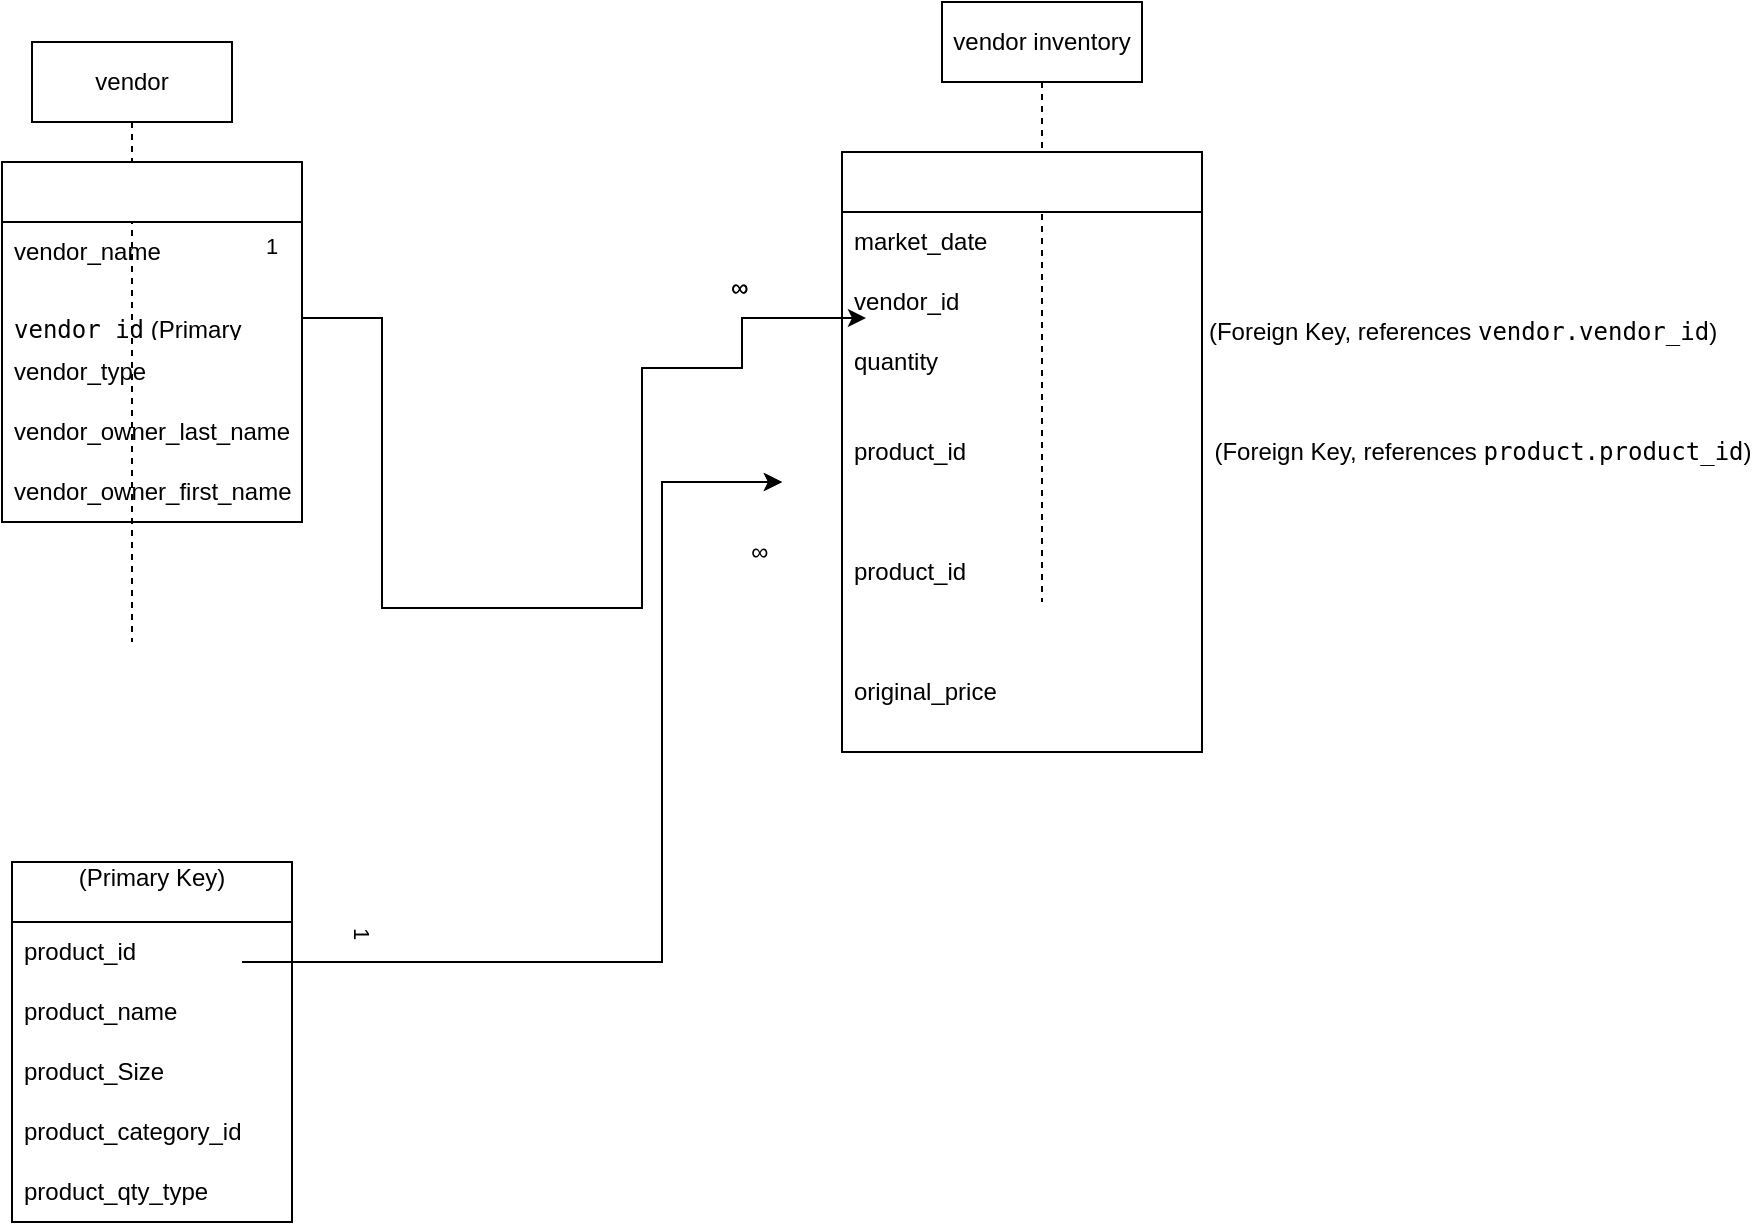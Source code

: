 <mxfile version="24.7.16">
  <diagram name="Page-1" id="2YBvvXClWsGukQMizWep">
    <mxGraphModel dx="1434" dy="772" grid="1" gridSize="10" guides="1" tooltips="1" connect="1" arrows="1" fold="1" page="1" pageScale="1" pageWidth="850" pageHeight="1100" math="0" shadow="0">
      <root>
        <mxCell id="0" />
        <mxCell id="1" parent="0" />
        <mxCell id="aM9ryv3xv72pqoxQDRHE-1" value="vendor" style="shape=umlLifeline;perimeter=lifelinePerimeter;whiteSpace=wrap;html=1;container=0;dropTarget=0;collapsible=0;recursiveResize=0;outlineConnect=0;portConstraint=eastwest;newEdgeStyle={&quot;edgeStyle&quot;:&quot;elbowEdgeStyle&quot;,&quot;elbow&quot;:&quot;vertical&quot;,&quot;curved&quot;:0,&quot;rounded&quot;:0};" parent="1" vertex="1">
          <mxGeometry x="45" y="30" width="100" height="300" as="geometry" />
        </mxCell>
        <mxCell id="aM9ryv3xv72pqoxQDRHE-5" value="vendor inventory" style="shape=umlLifeline;perimeter=lifelinePerimeter;whiteSpace=wrap;html=1;container=0;dropTarget=0;collapsible=0;recursiveResize=0;outlineConnect=0;portConstraint=eastwest;newEdgeStyle={&quot;edgeStyle&quot;:&quot;elbowEdgeStyle&quot;,&quot;elbow&quot;:&quot;vertical&quot;,&quot;curved&quot;:0,&quot;rounded&quot;:0};" parent="1" vertex="1">
          <mxGeometry x="500" y="10" width="100" height="300" as="geometry" />
        </mxCell>
        <mxCell id="XHSUDFK24G948MOUBq38-1" value="&lt;span style=&quot;color: rgba(0, 0, 0, 0); font-family: monospace; font-size: 0px; text-align: start; text-wrap: nowrap;&quot;&gt;%3CmxGraphModel%3E%3Croot%3E%3CmxCell%20id%3D%220%22%2F%3E%3CmxCell%20id%3D%221%22%20parent%3D%220%22%2F%3E%3CmxCell%20id%3D%222%22%20value%3D%22vendor%22%20style%3D%22shape%3DumlLifeline%3Bperimeter%3DlifelinePerimeter%3BwhiteSpace%3Dwrap%3Bhtml%3D1%3Bcontainer%3D0%3BdropTarget%3D0%3Bcollapsible%3D0%3BrecursiveResize%3D0%3BoutlineConnect%3D0%3BportConstraint%3Deastwest%3BnewEdgeStyle%3D%7B%26quot%3BedgeStyle%26quot%3B%3A%26quot%3BelbowEdgeStyle%26quot%3B%2C%26quot%3Belbow%26quot%3B%3A%26quot%3Bvertical%26quot%3B%2C%26quot%3Bcurved%26quot%3B%3A0%2C%26quot%3Brounded%26quot%3B%3A0%7D%3B%22%20vertex%3D%221%22%20parent%3D%221%22%3E%3CmxGeometry%20x%3D%2245%22%20y%3D%2230%22%20width%3D%22100%22%20height%3D%22300%22%20as%3D%22geometry%22%2F%3E%3C%2FmxCell%3E%3C%2Froot%3E%3C%2FmxGraphModel%3E&lt;/span&gt;" style="swimlane;fontStyle=0;childLayout=stackLayout;horizontal=1;startSize=30;horizontalStack=0;resizeParent=1;resizeParentMax=0;resizeLast=0;collapsible=1;marginBottom=0;whiteSpace=wrap;html=1;" vertex="1" parent="1">
          <mxGeometry x="30" y="90" width="150" height="180" as="geometry" />
        </mxCell>
        <mxCell id="XHSUDFK24G948MOUBq38-2" value="vendor_name" style="text;strokeColor=none;fillColor=none;align=left;verticalAlign=middle;spacingLeft=4;spacingRight=4;overflow=hidden;points=[[0,0.5],[1,0.5]];portConstraint=eastwest;rotatable=0;whiteSpace=wrap;html=1;" vertex="1" parent="XHSUDFK24G948MOUBq38-1">
          <mxGeometry y="30" width="150" height="30" as="geometry" />
        </mxCell>
        <mxCell id="XHSUDFK24G948MOUBq38-18" value="&#xa;&lt;code&gt;vendor_id&lt;/code&gt; (Primary Key)&#xa;&#xa;" style="text;strokeColor=none;fillColor=none;align=left;verticalAlign=middle;spacingLeft=4;spacingRight=4;overflow=hidden;points=[[0,0.5],[1,0.5]];portConstraint=eastwest;rotatable=0;whiteSpace=wrap;html=1;" vertex="1" parent="XHSUDFK24G948MOUBq38-1">
          <mxGeometry y="60" width="150" height="30" as="geometry" />
        </mxCell>
        <mxCell id="XHSUDFK24G948MOUBq38-3" value="vendor_type" style="text;strokeColor=none;fillColor=none;align=left;verticalAlign=middle;spacingLeft=4;spacingRight=4;overflow=hidden;points=[[0,0.5],[1,0.5]];portConstraint=eastwest;rotatable=0;whiteSpace=wrap;html=1;" vertex="1" parent="XHSUDFK24G948MOUBq38-1">
          <mxGeometry y="90" width="150" height="30" as="geometry" />
        </mxCell>
        <mxCell id="XHSUDFK24G948MOUBq38-13" value="vendor_owner_last_name" style="text;strokeColor=none;fillColor=none;align=left;verticalAlign=middle;spacingLeft=4;spacingRight=4;overflow=hidden;points=[[0,0.5],[1,0.5]];portConstraint=eastwest;rotatable=0;whiteSpace=wrap;html=1;" vertex="1" parent="XHSUDFK24G948MOUBq38-1">
          <mxGeometry y="120" width="150" height="30" as="geometry" />
        </mxCell>
        <mxCell id="XHSUDFK24G948MOUBq38-4" value="vendor_owner_first_name" style="text;strokeColor=none;fillColor=none;align=left;verticalAlign=middle;spacingLeft=4;spacingRight=4;overflow=hidden;points=[[0,0.5],[1,0.5]];portConstraint=eastwest;rotatable=0;whiteSpace=wrap;html=1;" vertex="1" parent="XHSUDFK24G948MOUBq38-1">
          <mxGeometry y="150" width="150" height="30" as="geometry" />
        </mxCell>
        <mxCell id="XHSUDFK24G948MOUBq38-6" style="edgeStyle=orthogonalEdgeStyle;rounded=0;orthogonalLoop=1;jettySize=auto;html=1;exitX=1;exitY=0.5;exitDx=0;exitDy=0;entryX=0.011;entryY=0.167;entryDx=0;entryDy=0;entryPerimeter=0;" edge="1" parent="1">
          <mxGeometry relative="1" as="geometry">
            <mxPoint x="461.98" y="168.01" as="targetPoint" />
            <mxPoint x="180" y="168" as="sourcePoint" />
            <Array as="points">
              <mxPoint x="220" y="168" />
              <mxPoint x="220" y="313" />
              <mxPoint x="350" y="313" />
              <mxPoint x="350" y="193" />
              <mxPoint x="400" y="193" />
              <mxPoint x="400" y="168" />
            </Array>
          </mxGeometry>
        </mxCell>
        <mxCell id="XHSUDFK24G948MOUBq38-7" value="" style="swimlane;fontStyle=0;childLayout=stackLayout;horizontal=1;startSize=30;horizontalStack=0;resizeParent=1;resizeParentMax=0;resizeLast=0;collapsible=1;marginBottom=0;whiteSpace=wrap;html=1;" vertex="1" parent="1">
          <mxGeometry x="450" y="85" width="180" height="300" as="geometry" />
        </mxCell>
        <mxCell id="XHSUDFK24G948MOUBq38-8" value="market_date" style="text;strokeColor=none;fillColor=none;align=left;verticalAlign=middle;spacingLeft=4;spacingRight=4;overflow=hidden;points=[[0,0.5],[1,0.5]];portConstraint=eastwest;rotatable=0;whiteSpace=wrap;html=1;" vertex="1" parent="XHSUDFK24G948MOUBq38-7">
          <mxGeometry y="30" width="180" height="30" as="geometry" />
        </mxCell>
        <mxCell id="XHSUDFK24G948MOUBq38-17" value="vendor_id" style="text;strokeColor=none;fillColor=none;align=left;verticalAlign=middle;spacingLeft=4;spacingRight=4;overflow=hidden;points=[[0,0.5],[1,0.5]];portConstraint=eastwest;rotatable=0;whiteSpace=wrap;html=1;" vertex="1" parent="XHSUDFK24G948MOUBq38-7">
          <mxGeometry y="60" width="180" height="30" as="geometry" />
        </mxCell>
        <mxCell id="XHSUDFK24G948MOUBq38-16" value="quantity" style="text;strokeColor=none;fillColor=none;align=left;verticalAlign=middle;spacingLeft=4;spacingRight=4;overflow=hidden;points=[[0,0.5],[1,0.5]];portConstraint=eastwest;rotatable=0;whiteSpace=wrap;html=1;" vertex="1" parent="XHSUDFK24G948MOUBq38-7">
          <mxGeometry y="90" width="180" height="30" as="geometry" />
        </mxCell>
        <mxCell id="XHSUDFK24G948MOUBq38-41" value="product_id" style="text;strokeColor=none;fillColor=none;align=left;verticalAlign=middle;spacingLeft=4;spacingRight=4;overflow=hidden;points=[[0,0.5],[1,0.5]];portConstraint=eastwest;rotatable=0;whiteSpace=wrap;html=1;" vertex="1" parent="XHSUDFK24G948MOUBq38-7">
          <mxGeometry y="120" width="180" height="60" as="geometry" />
        </mxCell>
        <mxCell id="XHSUDFK24G948MOUBq38-10" value="product_id" style="text;strokeColor=none;fillColor=none;align=left;verticalAlign=middle;spacingLeft=4;spacingRight=4;overflow=hidden;points=[[0,0.5],[1,0.5]];portConstraint=eastwest;rotatable=0;whiteSpace=wrap;html=1;" vertex="1" parent="XHSUDFK24G948MOUBq38-7">
          <mxGeometry y="180" width="180" height="60" as="geometry" />
        </mxCell>
        <mxCell id="XHSUDFK24G948MOUBq38-15" value="original_price" style="text;strokeColor=none;fillColor=none;align=left;verticalAlign=middle;spacingLeft=4;spacingRight=4;overflow=hidden;points=[[0,0.5],[1,0.5]];portConstraint=eastwest;rotatable=0;whiteSpace=wrap;html=1;" vertex="1" parent="XHSUDFK24G948MOUBq38-7">
          <mxGeometry y="240" width="180" height="60" as="geometry" />
        </mxCell>
        <mxCell id="XHSUDFK24G948MOUBq38-20" value="&#xa;(Primary Key)&#xa;&#xa;" style="swimlane;fontStyle=0;childLayout=stackLayout;horizontal=1;startSize=30;horizontalStack=0;resizeParent=1;resizeParentMax=0;resizeLast=0;collapsible=1;marginBottom=0;whiteSpace=wrap;html=1;" vertex="1" parent="1">
          <mxGeometry x="35" y="440" width="140" height="180" as="geometry" />
        </mxCell>
        <mxCell id="XHSUDFK24G948MOUBq38-21" value="product_id" style="text;strokeColor=none;fillColor=none;align=left;verticalAlign=middle;spacingLeft=4;spacingRight=4;overflow=hidden;points=[[0,0.5],[1,0.5]];portConstraint=eastwest;rotatable=0;whiteSpace=wrap;html=1;" vertex="1" parent="XHSUDFK24G948MOUBq38-20">
          <mxGeometry y="30" width="140" height="30" as="geometry" />
        </mxCell>
        <mxCell id="XHSUDFK24G948MOUBq38-22" value="product_name" style="text;strokeColor=none;fillColor=none;align=left;verticalAlign=middle;spacingLeft=4;spacingRight=4;overflow=hidden;points=[[0,0.5],[1,0.5]];portConstraint=eastwest;rotatable=0;whiteSpace=wrap;html=1;" vertex="1" parent="XHSUDFK24G948MOUBq38-20">
          <mxGeometry y="60" width="140" height="30" as="geometry" />
        </mxCell>
        <mxCell id="XHSUDFK24G948MOUBq38-39" value="product_Size" style="text;strokeColor=none;fillColor=none;align=left;verticalAlign=middle;spacingLeft=4;spacingRight=4;overflow=hidden;points=[[0,0.5],[1,0.5]];portConstraint=eastwest;rotatable=0;whiteSpace=wrap;html=1;" vertex="1" parent="XHSUDFK24G948MOUBq38-20">
          <mxGeometry y="90" width="140" height="30" as="geometry" />
        </mxCell>
        <mxCell id="XHSUDFK24G948MOUBq38-23" value="product_category_id" style="text;strokeColor=none;fillColor=none;align=left;verticalAlign=middle;spacingLeft=4;spacingRight=4;overflow=hidden;points=[[0,0.5],[1,0.5]];portConstraint=eastwest;rotatable=0;whiteSpace=wrap;html=1;" vertex="1" parent="XHSUDFK24G948MOUBq38-20">
          <mxGeometry y="120" width="140" height="30" as="geometry" />
        </mxCell>
        <mxCell id="XHSUDFK24G948MOUBq38-40" value="product_qty_type" style="text;strokeColor=none;fillColor=none;align=left;verticalAlign=middle;spacingLeft=4;spacingRight=4;overflow=hidden;points=[[0,0.5],[1,0.5]];portConstraint=eastwest;rotatable=0;whiteSpace=wrap;html=1;" vertex="1" parent="XHSUDFK24G948MOUBq38-20">
          <mxGeometry y="150" width="140" height="30" as="geometry" />
        </mxCell>
        <mxCell id="XHSUDFK24G948MOUBq38-37" value="∞&amp;nbsp;&lt;strong&gt;&lt;/strong&gt;" style="text;html=1;align=center;verticalAlign=middle;resizable=0;points=[];autosize=1;strokeColor=none;fillColor=none;" vertex="1" parent="1">
          <mxGeometry x="380" y="138" width="40" height="30" as="geometry" />
        </mxCell>
        <mxCell id="XHSUDFK24G948MOUBq38-38" value="&lt;span style=&quot;color: rgb(0, 0, 0); font-family: Helvetica; font-size: 11px; font-style: normal; font-variant-ligatures: normal; font-variant-caps: normal; font-weight: 400; letter-spacing: normal; orphans: 2; text-align: center; text-indent: 0px; text-transform: none; widows: 2; word-spacing: 0px; -webkit-text-stroke-width: 0px; white-space: nowrap; background-color: rgb(255, 255, 255); text-decoration-thickness: initial; text-decoration-style: initial; text-decoration-color: initial; display: inline !important; float: none;&quot;&gt;1&lt;/span&gt;" style="text;whiteSpace=wrap;html=1;" vertex="1" parent="1">
          <mxGeometry x="160" y="118" width="50" height="50" as="geometry" />
        </mxCell>
        <mxCell id="XHSUDFK24G948MOUBq38-34" style="edgeStyle=orthogonalEdgeStyle;rounded=0;orthogonalLoop=1;jettySize=auto;html=1;" edge="1" parent="1">
          <mxGeometry relative="1" as="geometry">
            <mxPoint x="420" y="250" as="targetPoint" />
            <mxPoint x="150" y="490" as="sourcePoint" />
            <Array as="points">
              <mxPoint x="360" y="490" />
              <mxPoint x="360" y="250" />
            </Array>
          </mxGeometry>
        </mxCell>
        <mxCell id="XHSUDFK24G948MOUBq38-42" style="edgeStyle=orthogonalEdgeStyle;rounded=0;orthogonalLoop=1;jettySize=auto;html=1;" edge="1" parent="1">
          <mxGeometry relative="1" as="geometry">
            <mxPoint x="420" y="250" as="targetPoint" />
            <mxPoint x="150" y="490" as="sourcePoint" />
            <Array as="points">
              <mxPoint x="360" y="490" />
              <mxPoint x="360" y="250" />
            </Array>
          </mxGeometry>
        </mxCell>
        <mxCell id="XHSUDFK24G948MOUBq38-43" value="1" style="edgeLabel;html=1;align=center;verticalAlign=middle;resizable=0;points=[];rotation=90;" vertex="1" connectable="0" parent="XHSUDFK24G948MOUBq38-42">
          <mxGeometry x="0.977" y="-4" relative="1" as="geometry">
            <mxPoint x="-204" y="221" as="offset" />
          </mxGeometry>
        </mxCell>
        <mxCell id="XHSUDFK24G948MOUBq38-44" value="∞&amp;nbsp;&lt;strong&gt;&lt;/strong&gt;" style="text;html=1;align=center;verticalAlign=middle;resizable=0;points=[];autosize=1;strokeColor=none;fillColor=none;" vertex="1" parent="1">
          <mxGeometry x="380" y="138" width="40" height="30" as="geometry" />
        </mxCell>
        <mxCell id="XHSUDFK24G948MOUBq38-45" value="∞&amp;nbsp;&lt;strong&gt;&lt;/strong&gt;" style="text;html=1;align=center;verticalAlign=middle;resizable=0;points=[];autosize=1;strokeColor=none;fillColor=none;" vertex="1" parent="1">
          <mxGeometry x="390" y="270" width="40" height="30" as="geometry" />
        </mxCell>
        <mxCell id="XHSUDFK24G948MOUBq38-48" value="(Foreign Key, references &lt;code&gt;vendor.vendor_id&lt;/code&gt;)" style="text;html=1;align=center;verticalAlign=middle;resizable=0;points=[];autosize=1;strokeColor=none;fillColor=none;" vertex="1" parent="1">
          <mxGeometry x="670" y="160" width="180" height="30" as="geometry" />
        </mxCell>
        <mxCell id="XHSUDFK24G948MOUBq38-50" value="(Foreign Key, references &lt;code&gt;product.product_id&lt;/code&gt;)&lt;span style=&quot;color: rgba(0, 0, 0, 0); font-family: monospace; font-size: 0px; text-align: start;&quot;&gt;3CmxGraphModel%3E%3Croot%3E%3CmxCell%20id%3D%220%22%2F%3E%3CmxCell%20id%3D%221%22%20parent%3D%220%22%2F%3E%3CmxCell%20id%3D%222%22%20value%3D%22product_id%22%20style%3D%22text%3BstrokeColor%3Dnone%3BfillColor%3Dnone%3Balign%3Dleft%3BverticalAlign%3Dmiddle%3BspacingLeft%3D4%3BspacingRight%3D4%3Boverflow%3Dhidden%3Bpoints%3D%5B%5B0%2C0.5%5D%2C%5B1%2C0.5%5D%5D%3BportConstraint%3Deastwest%3Brotatable%3D0%3BwhiteSpace%3Dwrap%3Bhtml%3D1%3B%22%20vertex%3D%221%22%20parent%3D%221%22%3E%3CmxGeometry%20x%3D%22450%22%20y%3D%22205%22%20width%3D%22180%22%20height%3D%2260%22%20as%3D%22geometry%22%2F%3E%3C%2FmxCell%3E%3C%2Froot%3E%3C%2FmxGraphModel%3E&lt;/span&gt;" style="text;html=1;align=center;verticalAlign=middle;resizable=0;points=[];autosize=1;strokeColor=none;fillColor=none;" vertex="1" parent="1">
          <mxGeometry x="630" y="220" width="280" height="30" as="geometry" />
        </mxCell>
      </root>
    </mxGraphModel>
  </diagram>
</mxfile>
